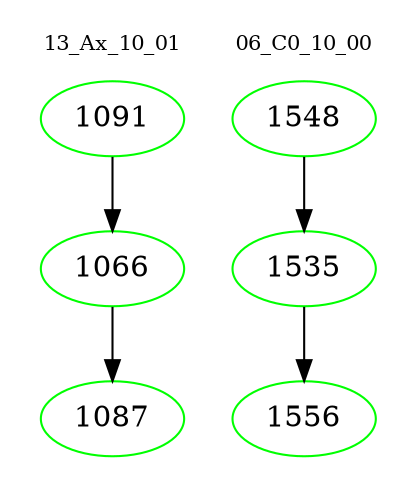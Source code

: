 digraph{
subgraph cluster_0 {
color = white
label = "13_Ax_10_01";
fontsize=10;
T0_1091 [label="1091", color="green"]
T0_1091 -> T0_1066 [color="black"]
T0_1066 [label="1066", color="green"]
T0_1066 -> T0_1087 [color="black"]
T0_1087 [label="1087", color="green"]
}
subgraph cluster_1 {
color = white
label = "06_C0_10_00";
fontsize=10;
T1_1548 [label="1548", color="green"]
T1_1548 -> T1_1535 [color="black"]
T1_1535 [label="1535", color="green"]
T1_1535 -> T1_1556 [color="black"]
T1_1556 [label="1556", color="green"]
}
}

